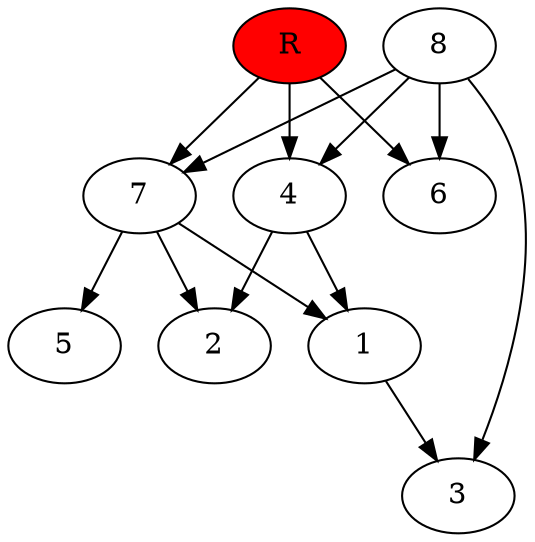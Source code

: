 digraph prb13379 {
	1
	2
	3
	4
	5
	6
	7
	8
	R [fillcolor="#ff0000" style=filled]
	1 -> 3
	4 -> 1
	4 -> 2
	7 -> 1
	7 -> 2
	7 -> 5
	8 -> 3
	8 -> 4
	8 -> 6
	8 -> 7
	R -> 4
	R -> 6
	R -> 7
}
